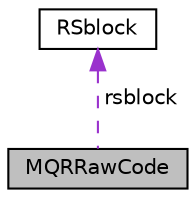 digraph "MQRRawCode"
{
  edge [fontname="Helvetica",fontsize="10",labelfontname="Helvetica",labelfontsize="10"];
  node [fontname="Helvetica",fontsize="10",shape=record];
  Node1 [label="MQRRawCode",height=0.2,width=0.4,color="black", fillcolor="grey75", style="filled", fontcolor="black"];
  Node2 -> Node1 [dir="back",color="darkorchid3",fontsize="10",style="dashed",label=" rsblock" ,fontname="Helvetica"];
  Node2 [label="RSblock",height=0.2,width=0.4,color="black", fillcolor="white", style="filled",URL="$struct_r_sblock.html"];
}
